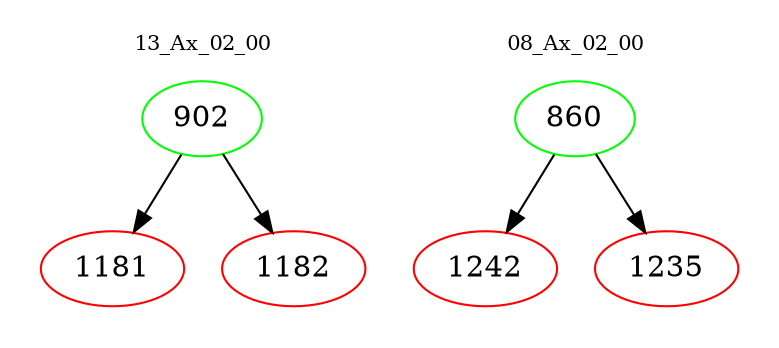 digraph{
subgraph cluster_0 {
color = white
label = "13_Ax_02_00";
fontsize=10;
T0_902 [label="902", color="green"]
T0_902 -> T0_1181 [color="black"]
T0_1181 [label="1181", color="red"]
T0_902 -> T0_1182 [color="black"]
T0_1182 [label="1182", color="red"]
}
subgraph cluster_1 {
color = white
label = "08_Ax_02_00";
fontsize=10;
T1_860 [label="860", color="green"]
T1_860 -> T1_1242 [color="black"]
T1_1242 [label="1242", color="red"]
T1_860 -> T1_1235 [color="black"]
T1_1235 [label="1235", color="red"]
}
}
